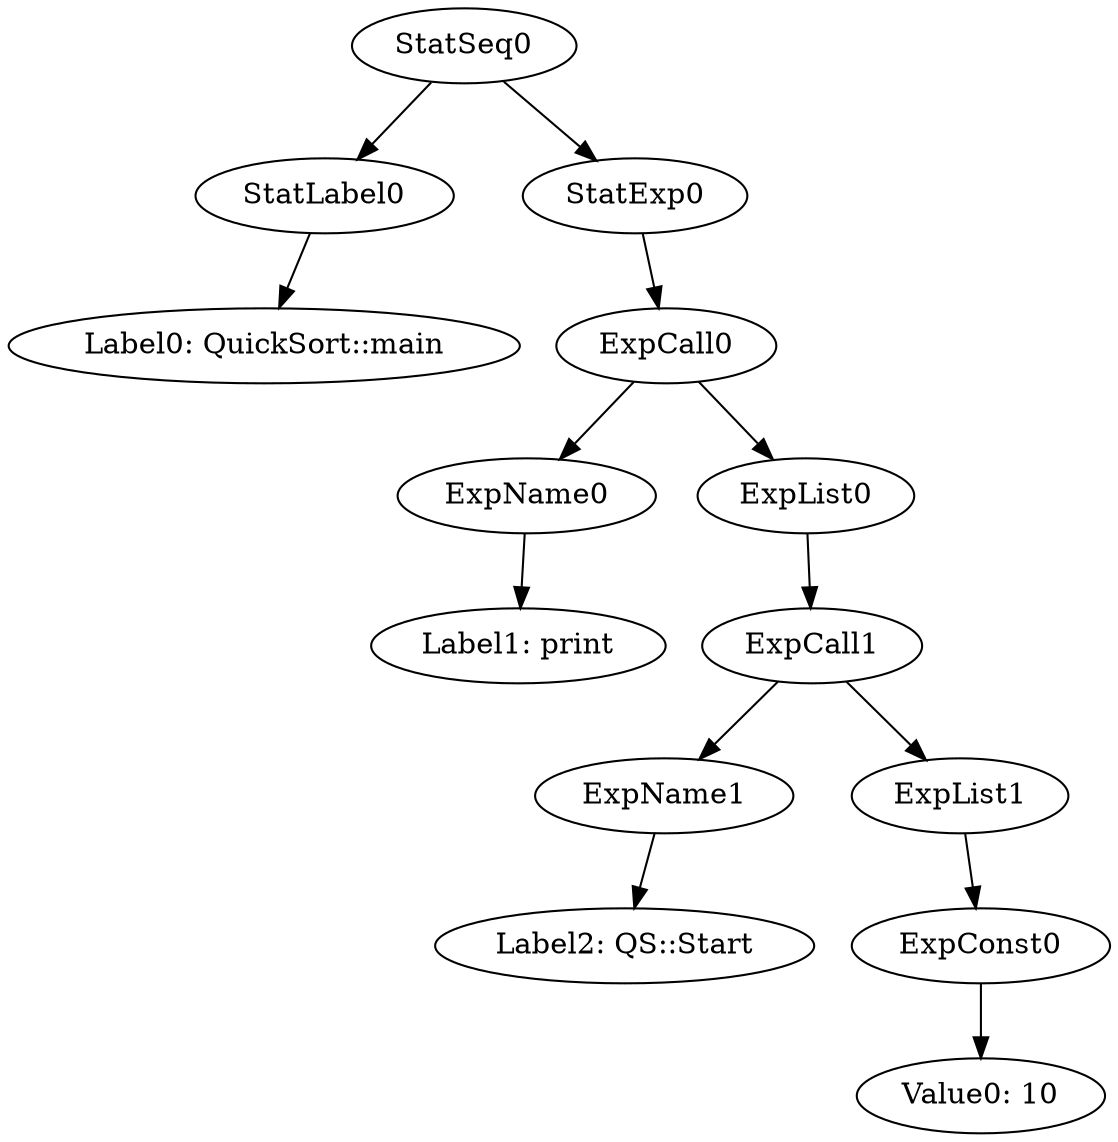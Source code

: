 digraph {
	ordering = out;
	ExpList0 -> ExpCall1;
	ExpList1 -> ExpConst0;
	ExpCall1 -> ExpName1;
	ExpCall1 -> ExpList1;
	ExpName1 -> "Label2: QS::Start";
	StatExp0 -> ExpCall0;
	ExpConst0 -> "Value0: 10";
	StatLabel0 -> "Label0: QuickSort::main";
	ExpCall0 -> ExpName0;
	ExpCall0 -> ExpList0;
	StatSeq0 -> StatLabel0;
	StatSeq0 -> StatExp0;
	ExpName0 -> "Label1: print";
}

